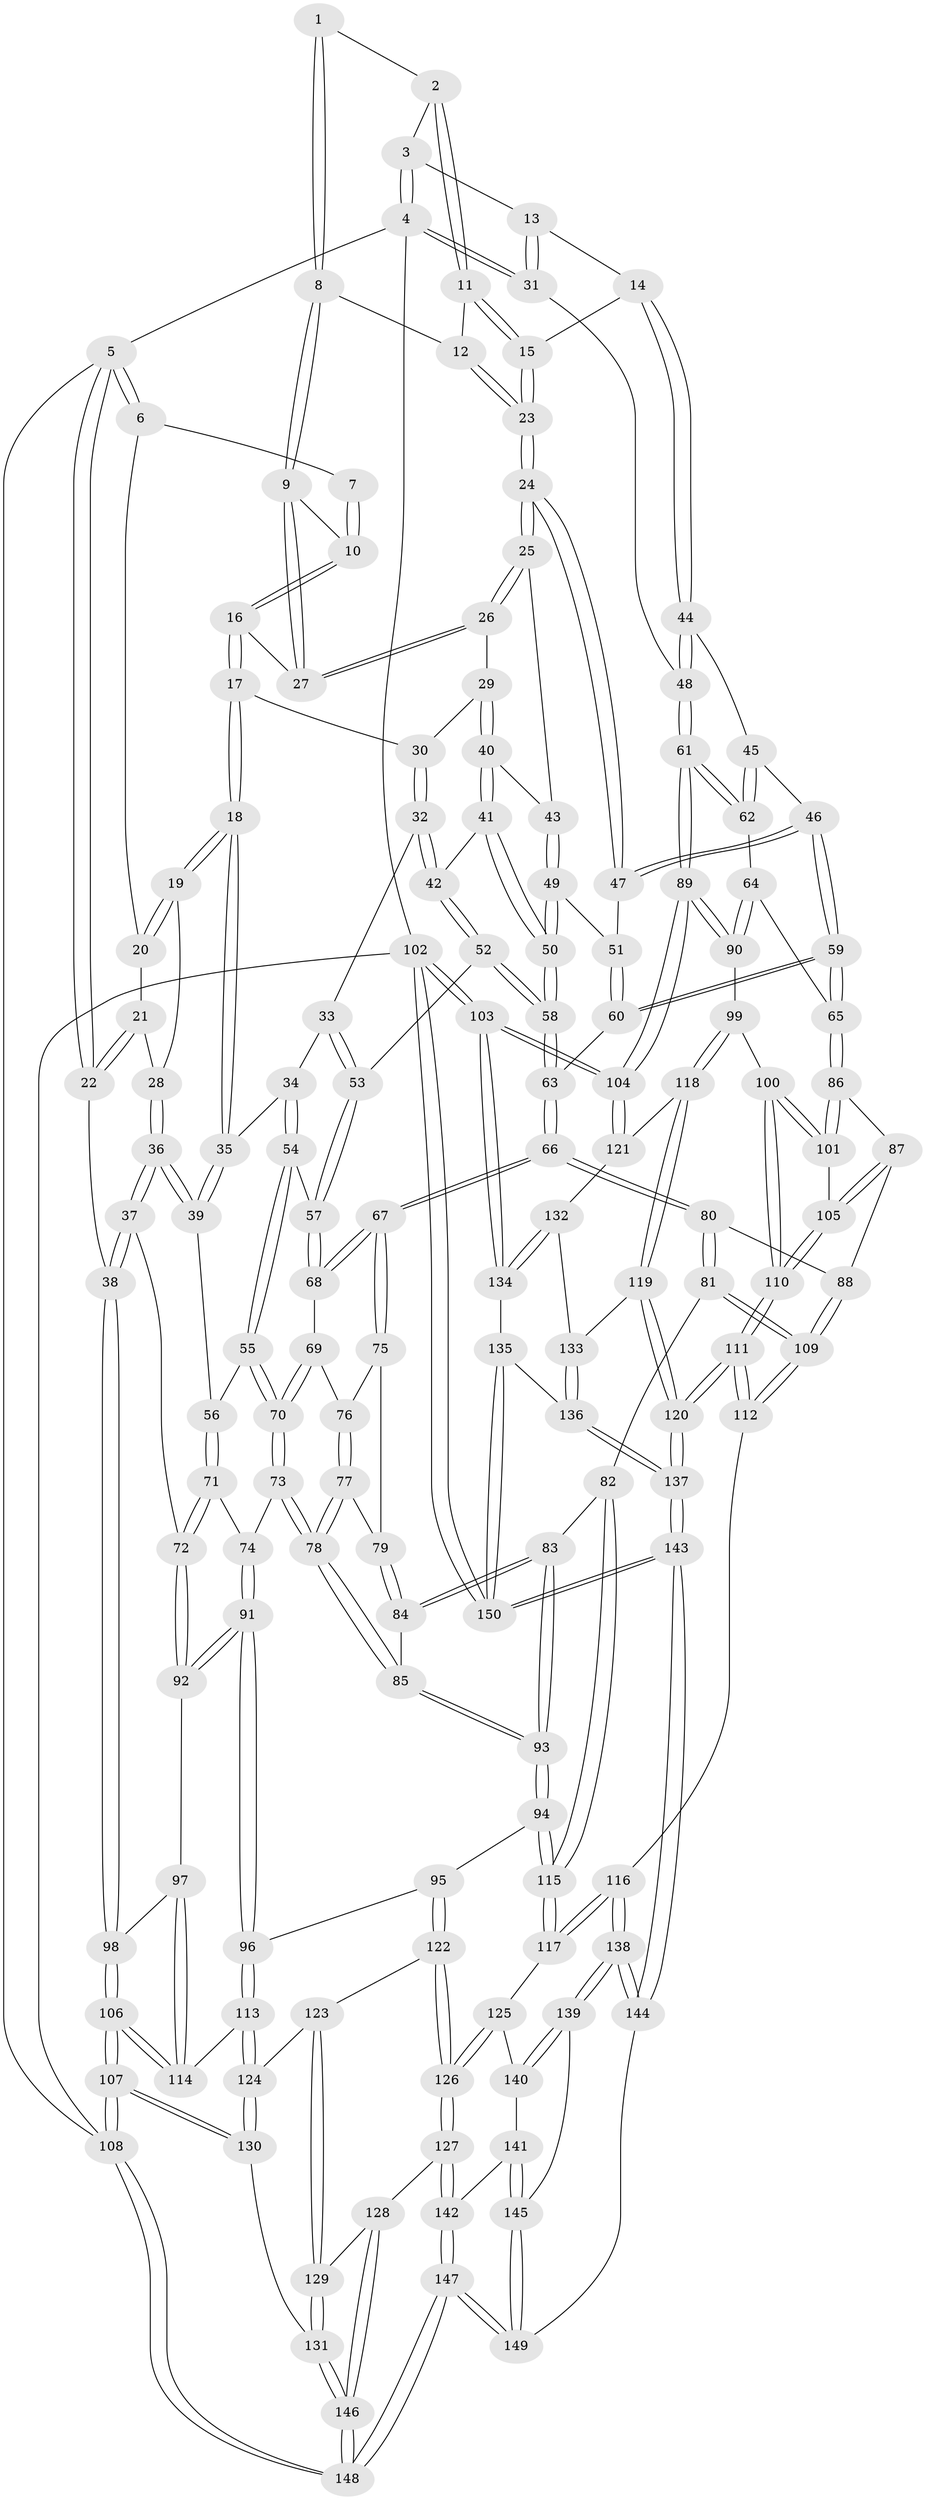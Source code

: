 // Generated by graph-tools (version 1.1) at 2025/38/03/09/25 02:38:29]
// undirected, 150 vertices, 372 edges
graph export_dot {
graph [start="1"]
  node [color=gray90,style=filled];
  1 [pos="+0.595634019390976+0"];
  2 [pos="+0.8189112008890114+0"];
  3 [pos="+0.8554809817516477+0"];
  4 [pos="+1+0"];
  5 [pos="+0+0"];
  6 [pos="+0.13867128583053437+0"];
  7 [pos="+0.45154218317175054+0"];
  8 [pos="+0.6027951134240513+0.04698682802975012"];
  9 [pos="+0.5870484282322821+0.05613643679730647"];
  10 [pos="+0.45912877548786013+0"];
  11 [pos="+0.8018160869788538+0"];
  12 [pos="+0.6484869314986382+0.055164793874646754"];
  13 [pos="+0.962017761826075+0.10138009677315422"];
  14 [pos="+0.9056425267828484+0.1421522176002904"];
  15 [pos="+0.7964827906932977+0.0338000592659824"];
  16 [pos="+0.4459232445920255+0.029636518189705738"];
  17 [pos="+0.41656860387101685+0.09152399688456365"];
  18 [pos="+0.2835801503275736+0.12397345146622417"];
  19 [pos="+0.20437451147081576+0.01580733211226746"];
  20 [pos="+0.1608668111607143+0"];
  21 [pos="+0.040538349986457806+0.10437178024815309"];
  22 [pos="+0+0.09366058249070108"];
  23 [pos="+0.7092011560313568+0.14764038591355777"];
  24 [pos="+0.7068631624556833+0.15983548224922992"];
  25 [pos="+0.6786352643562873+0.16229518686521793"];
  26 [pos="+0.5666306339571573+0.09876576750523634"];
  27 [pos="+0.5666851142751999+0.09602968062704127"];
  28 [pos="+0.10047664275091026+0.13493198197048298"];
  29 [pos="+0.5272398004804437+0.15650797699424437"];
  30 [pos="+0.4312036494008369+0.1102538305804122"];
  31 [pos="+1+0.11674900920041156"];
  32 [pos="+0.43242565376750286+0.19752345100543603"];
  33 [pos="+0.391731726254954+0.22565425100690542"];
  34 [pos="+0.3621807029644692+0.22423442809166785"];
  35 [pos="+0.28049115875431474+0.14924248181431393"];
  36 [pos="+0.08431313235172537+0.2655008233669735"];
  37 [pos="+0+0.32399425099683565"];
  38 [pos="+0+0.3240022038350697"];
  39 [pos="+0.21211618173203717+0.2615706212076748"];
  40 [pos="+0.5358661228778832+0.18246149409616932"];
  41 [pos="+0.5284479336818209+0.20704857469414187"];
  42 [pos="+0.48011982936679365+0.23565642611568358"];
  43 [pos="+0.6282449323823712+0.18446378193728155"];
  44 [pos="+0.8902107646933936+0.19874556447082992"];
  45 [pos="+0.8856787348735359+0.20368387682960512"];
  46 [pos="+0.8318583586334872+0.23483823541780396"];
  47 [pos="+0.707717299695124+0.16129121099428623"];
  48 [pos="+1+0.31167914986005535"];
  49 [pos="+0.5949473738041448+0.26932699456556025"];
  50 [pos="+0.5809557584554026+0.2854693874671064"];
  51 [pos="+0.6871595511036286+0.23457338838480496"];
  52 [pos="+0.47916123373317765+0.238333714444063"];
  53 [pos="+0.4415813183005321+0.29345683028098835"];
  54 [pos="+0.35662122509901834+0.29816662499115115"];
  55 [pos="+0.31769638198330347+0.3234828985506081"];
  56 [pos="+0.23462290388796134+0.29501897670830945"];
  57 [pos="+0.43854034004315134+0.31021455411652343"];
  58 [pos="+0.581196276958025+0.36879399128030815"];
  59 [pos="+0.7959912875167287+0.4116215860840146"];
  60 [pos="+0.6898042975670695+0.38153052621930955"];
  61 [pos="+1+0.4030350171516689"];
  62 [pos="+1+0.3986625624592761"];
  63 [pos="+0.5837638166013449+0.3920437215819077"];
  64 [pos="+0.9176947556741286+0.4172030209743327"];
  65 [pos="+0.8027870720067168+0.41998919266631346"];
  66 [pos="+0.563852809717431+0.4073300864598876"];
  67 [pos="+0.5347575265840518+0.40290481663910443"];
  68 [pos="+0.4482237071637632+0.33084650617081945"];
  69 [pos="+0.38405305423395175+0.37228121846232537"];
  70 [pos="+0.33927849307078+0.37428344972087524"];
  71 [pos="+0.22166399223019087+0.42535381056715876"];
  72 [pos="+0.13198933920837697+0.46528111368488273"];
  73 [pos="+0.3170630375175449+0.46051137305407946"];
  74 [pos="+0.3014836333376612+0.4630298744727285"];
  75 [pos="+0.4619328853579638+0.4365989402818601"];
  76 [pos="+0.3959049544157205+0.3945608252242325"];
  77 [pos="+0.36833311494697213+0.4593885161372681"];
  78 [pos="+0.3322771983388199+0.4679273210521938"];
  79 [pos="+0.4387626022847303+0.45316749630059605"];
  80 [pos="+0.5655621418358983+0.4956819981512676"];
  81 [pos="+0.5200120423452612+0.5814769067458573"];
  82 [pos="+0.4811605481748431+0.584276482134561"];
  83 [pos="+0.4772721364236239+0.5839958450661469"];
  84 [pos="+0.4361601276457234+0.4947566890233331"];
  85 [pos="+0.3726128447219437+0.5509479495775412"];
  86 [pos="+0.8020545968024616+0.42610269495377284"];
  87 [pos="+0.7195124298559991+0.548436958395524"];
  88 [pos="+0.6767616922789053+0.5665424619670282"];
  89 [pos="+1+0.6346692523712129"];
  90 [pos="+0.9564819865880736+0.6406772096935152"];
  91 [pos="+0.2355737355535041+0.5965864443029584"];
  92 [pos="+0.1323166164487792+0.5432099187010594"];
  93 [pos="+0.3833542530383793+0.6039582101811244"];
  94 [pos="+0.3287296209519438+0.6718845431671836"];
  95 [pos="+0.3065165604191029+0.6722741010262708"];
  96 [pos="+0.24043799534216467+0.604507349633081"];
  97 [pos="+0.12165924130553667+0.5523970999931553"];
  98 [pos="+0+0.4333254966263432"];
  99 [pos="+0.9004435033689845+0.6522124415962418"];
  100 [pos="+0.8927422811758718+0.6498834692265781"];
  101 [pos="+0.8755662209549954+0.6270637041343928"];
  102 [pos="+1+1"];
  103 [pos="+1+1"];
  104 [pos="+1+0.7551733390888962"];
  105 [pos="+0.7528163927344225+0.6059190815882078"];
  106 [pos="+0+0.7079257867430264"];
  107 [pos="+0+1"];
  108 [pos="+0+1"];
  109 [pos="+0.6156754546459894+0.7444166317336319"];
  110 [pos="+0.6927102241080182+0.7722133375904093"];
  111 [pos="+0.6626515663310619+0.799959623190513"];
  112 [pos="+0.6233178265224099+0.7849677307640865"];
  113 [pos="+0.06103229022322448+0.7420900846606919"];
  114 [pos="+0+0.7054664408276727"];
  115 [pos="+0.4412698031107182+0.7833656275434221"];
  116 [pos="+0.5310100402521961+0.8167606409244041"];
  117 [pos="+0.46064309365450296+0.8064947777061082"];
  118 [pos="+0.9057908299410246+0.7834177213127139"];
  119 [pos="+0.756131017623674+0.8340421626977463"];
  120 [pos="+0.6955961738931181+0.8417341803319093"];
  121 [pos="+0.9529666658976705+0.8366078651602642"];
  122 [pos="+0.24761935368538382+0.738781244750887"];
  123 [pos="+0.1050953381352343+0.7616304163456196"];
  124 [pos="+0.06731708701848212+0.7468682995775227"];
  125 [pos="+0.38309545443966353+0.8674225780898535"];
  126 [pos="+0.275126991644574+0.8836909571115493"];
  127 [pos="+0.249822946201357+0.9096454841807925"];
  128 [pos="+0.24445940746115566+0.9093681266090526"];
  129 [pos="+0.17656270836891+0.8890935995788138"];
  130 [pos="+0.06627443597511701+0.8586282588089815"];
  131 [pos="+0.09508946947841507+0.9438479844087208"];
  132 [pos="+0.9485844419909333+0.8448690677840107"];
  133 [pos="+0.9139377156060079+0.8697569092627238"];
  134 [pos="+0.9577445205998583+0.8819552920604578"];
  135 [pos="+0.9679919095158767+0.9788319768309897"];
  136 [pos="+0.8919456244972377+0.9101998836676942"];
  137 [pos="+0.7466651398966997+1"];
  138 [pos="+0.5009194687830995+1"];
  139 [pos="+0.39782206078231247+0.9574470421108671"];
  140 [pos="+0.38588963275206284+0.9103677486039865"];
  141 [pos="+0.34024601847968716+0.9744989565502191"];
  142 [pos="+0.26041804014469655+0.9471698211269656"];
  143 [pos="+0.7630564818541694+1"];
  144 [pos="+0.5303212906463807+1"];
  145 [pos="+0.36966572206029935+1"];
  146 [pos="+0+1"];
  147 [pos="+0.268047381252912+1"];
  148 [pos="+0+1"];
  149 [pos="+0.3637990157501942+1"];
  150 [pos="+1+1"];
  1 -- 2;
  1 -- 8;
  1 -- 8;
  2 -- 3;
  2 -- 11;
  2 -- 11;
  3 -- 4;
  3 -- 4;
  3 -- 13;
  4 -- 5;
  4 -- 31;
  4 -- 31;
  4 -- 102;
  5 -- 6;
  5 -- 6;
  5 -- 22;
  5 -- 22;
  5 -- 108;
  6 -- 7;
  6 -- 20;
  7 -- 10;
  7 -- 10;
  8 -- 9;
  8 -- 9;
  8 -- 12;
  9 -- 10;
  9 -- 27;
  9 -- 27;
  10 -- 16;
  10 -- 16;
  11 -- 12;
  11 -- 15;
  11 -- 15;
  12 -- 23;
  12 -- 23;
  13 -- 14;
  13 -- 31;
  13 -- 31;
  14 -- 15;
  14 -- 44;
  14 -- 44;
  15 -- 23;
  15 -- 23;
  16 -- 17;
  16 -- 17;
  16 -- 27;
  17 -- 18;
  17 -- 18;
  17 -- 30;
  18 -- 19;
  18 -- 19;
  18 -- 35;
  18 -- 35;
  19 -- 20;
  19 -- 20;
  19 -- 28;
  20 -- 21;
  21 -- 22;
  21 -- 22;
  21 -- 28;
  22 -- 38;
  23 -- 24;
  23 -- 24;
  24 -- 25;
  24 -- 25;
  24 -- 47;
  24 -- 47;
  25 -- 26;
  25 -- 26;
  25 -- 43;
  26 -- 27;
  26 -- 27;
  26 -- 29;
  28 -- 36;
  28 -- 36;
  29 -- 30;
  29 -- 40;
  29 -- 40;
  30 -- 32;
  30 -- 32;
  31 -- 48;
  32 -- 33;
  32 -- 42;
  32 -- 42;
  33 -- 34;
  33 -- 53;
  33 -- 53;
  34 -- 35;
  34 -- 54;
  34 -- 54;
  35 -- 39;
  35 -- 39;
  36 -- 37;
  36 -- 37;
  36 -- 39;
  36 -- 39;
  37 -- 38;
  37 -- 38;
  37 -- 72;
  38 -- 98;
  38 -- 98;
  39 -- 56;
  40 -- 41;
  40 -- 41;
  40 -- 43;
  41 -- 42;
  41 -- 50;
  41 -- 50;
  42 -- 52;
  42 -- 52;
  43 -- 49;
  43 -- 49;
  44 -- 45;
  44 -- 48;
  44 -- 48;
  45 -- 46;
  45 -- 62;
  45 -- 62;
  46 -- 47;
  46 -- 47;
  46 -- 59;
  46 -- 59;
  47 -- 51;
  48 -- 61;
  48 -- 61;
  49 -- 50;
  49 -- 50;
  49 -- 51;
  50 -- 58;
  50 -- 58;
  51 -- 60;
  51 -- 60;
  52 -- 53;
  52 -- 58;
  52 -- 58;
  53 -- 57;
  53 -- 57;
  54 -- 55;
  54 -- 55;
  54 -- 57;
  55 -- 56;
  55 -- 70;
  55 -- 70;
  56 -- 71;
  56 -- 71;
  57 -- 68;
  57 -- 68;
  58 -- 63;
  58 -- 63;
  59 -- 60;
  59 -- 60;
  59 -- 65;
  59 -- 65;
  60 -- 63;
  61 -- 62;
  61 -- 62;
  61 -- 89;
  61 -- 89;
  62 -- 64;
  63 -- 66;
  63 -- 66;
  64 -- 65;
  64 -- 90;
  64 -- 90;
  65 -- 86;
  65 -- 86;
  66 -- 67;
  66 -- 67;
  66 -- 80;
  66 -- 80;
  67 -- 68;
  67 -- 68;
  67 -- 75;
  67 -- 75;
  68 -- 69;
  69 -- 70;
  69 -- 70;
  69 -- 76;
  70 -- 73;
  70 -- 73;
  71 -- 72;
  71 -- 72;
  71 -- 74;
  72 -- 92;
  72 -- 92;
  73 -- 74;
  73 -- 78;
  73 -- 78;
  74 -- 91;
  74 -- 91;
  75 -- 76;
  75 -- 79;
  76 -- 77;
  76 -- 77;
  77 -- 78;
  77 -- 78;
  77 -- 79;
  78 -- 85;
  78 -- 85;
  79 -- 84;
  79 -- 84;
  80 -- 81;
  80 -- 81;
  80 -- 88;
  81 -- 82;
  81 -- 109;
  81 -- 109;
  82 -- 83;
  82 -- 115;
  82 -- 115;
  83 -- 84;
  83 -- 84;
  83 -- 93;
  83 -- 93;
  84 -- 85;
  85 -- 93;
  85 -- 93;
  86 -- 87;
  86 -- 101;
  86 -- 101;
  87 -- 88;
  87 -- 105;
  87 -- 105;
  88 -- 109;
  88 -- 109;
  89 -- 90;
  89 -- 90;
  89 -- 104;
  89 -- 104;
  90 -- 99;
  91 -- 92;
  91 -- 92;
  91 -- 96;
  91 -- 96;
  92 -- 97;
  93 -- 94;
  93 -- 94;
  94 -- 95;
  94 -- 115;
  94 -- 115;
  95 -- 96;
  95 -- 122;
  95 -- 122;
  96 -- 113;
  96 -- 113;
  97 -- 98;
  97 -- 114;
  97 -- 114;
  98 -- 106;
  98 -- 106;
  99 -- 100;
  99 -- 118;
  99 -- 118;
  100 -- 101;
  100 -- 101;
  100 -- 110;
  100 -- 110;
  101 -- 105;
  102 -- 103;
  102 -- 103;
  102 -- 150;
  102 -- 150;
  102 -- 108;
  103 -- 104;
  103 -- 104;
  103 -- 134;
  103 -- 134;
  104 -- 121;
  104 -- 121;
  105 -- 110;
  105 -- 110;
  106 -- 107;
  106 -- 107;
  106 -- 114;
  106 -- 114;
  107 -- 108;
  107 -- 108;
  107 -- 130;
  107 -- 130;
  108 -- 148;
  108 -- 148;
  109 -- 112;
  109 -- 112;
  110 -- 111;
  110 -- 111;
  111 -- 112;
  111 -- 112;
  111 -- 120;
  111 -- 120;
  112 -- 116;
  113 -- 114;
  113 -- 124;
  113 -- 124;
  115 -- 117;
  115 -- 117;
  116 -- 117;
  116 -- 117;
  116 -- 138;
  116 -- 138;
  117 -- 125;
  118 -- 119;
  118 -- 119;
  118 -- 121;
  119 -- 120;
  119 -- 120;
  119 -- 133;
  120 -- 137;
  120 -- 137;
  121 -- 132;
  122 -- 123;
  122 -- 126;
  122 -- 126;
  123 -- 124;
  123 -- 129;
  123 -- 129;
  124 -- 130;
  124 -- 130;
  125 -- 126;
  125 -- 126;
  125 -- 140;
  126 -- 127;
  126 -- 127;
  127 -- 128;
  127 -- 142;
  127 -- 142;
  128 -- 129;
  128 -- 146;
  128 -- 146;
  129 -- 131;
  129 -- 131;
  130 -- 131;
  131 -- 146;
  131 -- 146;
  132 -- 133;
  132 -- 134;
  132 -- 134;
  133 -- 136;
  133 -- 136;
  134 -- 135;
  135 -- 136;
  135 -- 150;
  135 -- 150;
  136 -- 137;
  136 -- 137;
  137 -- 143;
  137 -- 143;
  138 -- 139;
  138 -- 139;
  138 -- 144;
  138 -- 144;
  139 -- 140;
  139 -- 140;
  139 -- 145;
  140 -- 141;
  141 -- 142;
  141 -- 145;
  141 -- 145;
  142 -- 147;
  142 -- 147;
  143 -- 144;
  143 -- 144;
  143 -- 150;
  143 -- 150;
  144 -- 149;
  145 -- 149;
  145 -- 149;
  146 -- 148;
  146 -- 148;
  147 -- 148;
  147 -- 148;
  147 -- 149;
  147 -- 149;
}
